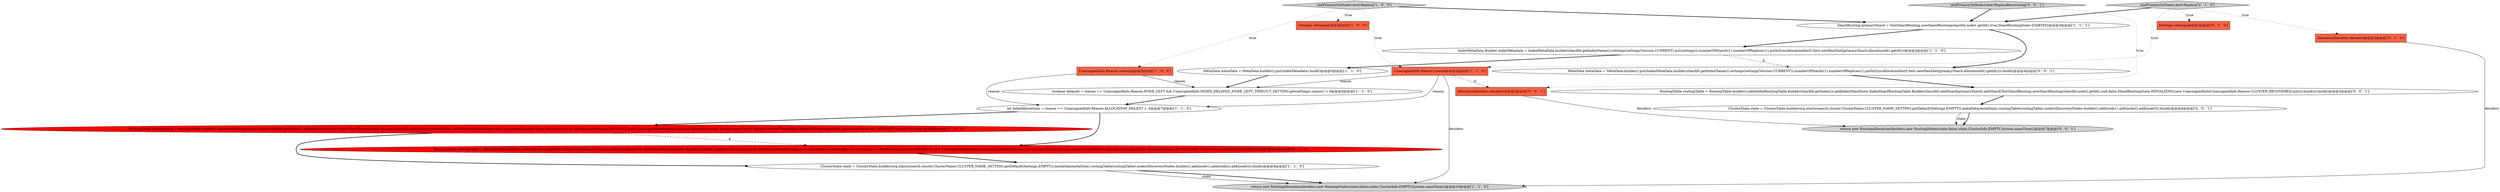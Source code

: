digraph {
13 [style = filled, label = "AllocationDeciders deciders@@@2@@@['0', '1', '0']", fillcolor = tomato, shape = box image = "AAA0AAABBB2BBB"];
18 [style = filled, label = "MetaData metaData = MetaData.builder().put(IndexMetaData.builder(shardId.getIndexName()).settings(settings(Version.CURRENT)).numberOfShards(1).numberOfReplicas(1).putInSyncAllocationIds(0,Sets.newHashSet(primaryShard.allocationId().getId()))).build()@@@4@@@['0', '0', '1']", fillcolor = white, shape = ellipse image = "AAA0AAABBB3BBB"];
10 [style = filled, label = "UnassignedInfo.Reason reason@@@2@@@['1', '1', '0']", fillcolor = tomato, shape = box image = "AAA0AAABBB1BBB"];
6 [style = filled, label = "ClusterState state = ClusterState.builder(org.elasticsearch.cluster.ClusterName.CLUSTER_NAME_SETTING.getDefault(Settings.EMPTY)).metaData(metaData).routingTable(routingTable).nodes(DiscoveryNodes.builder().add(node1).add(node2).add(node3)).build()@@@9@@@['1', '1', '0']", fillcolor = white, shape = ellipse image = "AAA0AAABBB1BBB"];
2 [style = filled, label = "MetaData metaData = MetaData.builder().put(indexMetadata).build()@@@5@@@['1', '1', '0']", fillcolor = white, shape = ellipse image = "AAA0AAABBB1BBB"];
0 [style = filled, label = "onePrimaryOnNode1And1Replica['1', '0', '0']", fillcolor = lightgray, shape = diamond image = "AAA0AAABBB1BBB"];
7 [style = filled, label = "ShardRouting primaryShard = TestShardRouting.newShardRouting(shardId,node1.getId(),true,ShardRoutingState.STARTED)@@@3@@@['1', '1', '1']", fillcolor = white, shape = ellipse image = "AAA0AAABBB1BBB"];
17 [style = filled, label = "RoutingTable routingTable = RoutingTable.builder().add(IndexRoutingTable.builder(shardId.getIndex()).addIndexShard(new IndexShardRoutingTable.Builder(shardId).addShard(primaryShard).addShard(TestShardRouting.newShardRouting(shardId,node2.getId(),null,false,ShardRoutingState.INITIALIZING,new UnassignedInfo(UnassignedInfo.Reason.CLUSTER_RECOVERED,null))).build())).build()@@@5@@@['0', '0', '1']", fillcolor = white, shape = ellipse image = "AAA0AAABBB3BBB"];
12 [style = filled, label = "Settings settings@@@2@@@['0', '1', '0']", fillcolor = tomato, shape = box image = "AAA0AAABBB2BBB"];
16 [style = filled, label = "onePrimaryOnNode1And1ReplicaRecovering['0', '0', '1']", fillcolor = lightgray, shape = diamond image = "AAA0AAABBB3BBB"];
3 [style = filled, label = "RoutingTable routingTable = RoutingTable.builder().add(IndexRoutingTable.builder(shardId.getIndex()).addIndexShard(new IndexShardRoutingTable.Builder(shardId).addShard(primaryShard).addShard(ShardRouting.newUnassigned(shardId,false,RecoverySource.PeerRecoverySource.INSTANCE,new UnassignedInfo(reason,null,null,failedAllocations,System.nanoTime(),System.currentTimeMillis(),delayed,UnassignedInfo.AllocationStatus.NO_ATTEMPT))).build())).build()@@@8@@@['1', '0', '0']", fillcolor = red, shape = ellipse image = "AAA1AAABBB1BBB"];
4 [style = filled, label = "return new RoutingAllocation(deciders,new RoutingNodes(state,false),state,ClusterInfo.EMPTY,System.nanoTime())@@@10@@@['1', '1', '0']", fillcolor = lightgray, shape = ellipse image = "AAA0AAABBB1BBB"];
19 [style = filled, label = "return new RoutingAllocation(deciders,new RoutingNodes(state,false),state,ClusterInfo.EMPTY,System.nanoTime())@@@7@@@['0', '0', '1']", fillcolor = lightgray, shape = ellipse image = "AAA0AAABBB3BBB"];
14 [style = filled, label = "RoutingTable routingTable = RoutingTable.builder().add(IndexRoutingTable.builder(shardId.getIndex()).addIndexShard(new IndexShardRoutingTable.Builder(shardId).addShard(primaryShard).addShard(ShardRouting.newUnassigned(shardId,false,RecoverySource.PeerRecoverySource.INSTANCE,new UnassignedInfo(reason,null,null,failedAllocations,System.nanoTime(),System.currentTimeMillis(),delayed,UnassignedInfo.AllocationStatus.NO_ATTEMPT,Collections.emptySet()))).build())).build()@@@8@@@['0', '1', '0']", fillcolor = red, shape = ellipse image = "AAA1AAABBB2BBB"];
9 [style = filled, label = "IndexMetaData.Builder indexMetadata = IndexMetaData.builder(shardId.getIndexName()).settings(settings(Version.CURRENT).put(settings)).numberOfShards(1).numberOfReplicas(1).putInSyncAllocationIds(0,Sets.newHashSet(primaryShard.allocationId().getId()))@@@4@@@['1', '1', '0']", fillcolor = white, shape = ellipse image = "AAA0AAABBB1BBB"];
8 [style = filled, label = "UnassignedInfo.Reason reason@@@2@@@['1', '0', '0']", fillcolor = tomato, shape = box image = "AAA0AAABBB1BBB"];
20 [style = filled, label = "ClusterState state = ClusterState.builder(org.elasticsearch.cluster.ClusterName.CLUSTER_NAME_SETTING.getDefault(Settings.EMPTY)).metaData(metaData).routingTable(routingTable).nodes(DiscoveryNodes.builder().add(node1).add(node2).add(node3)).build()@@@6@@@['0', '0', '1']", fillcolor = white, shape = ellipse image = "AAA0AAABBB3BBB"];
1 [style = filled, label = "boolean delayed = reason == UnassignedInfo.Reason.NODE_LEFT && UnassignedInfo.INDEX_DELAYED_NODE_LEFT_TIMEOUT_SETTING.get(settings).nanos() > 0@@@6@@@['1', '1', '0']", fillcolor = white, shape = ellipse image = "AAA0AAABBB1BBB"];
15 [style = filled, label = "onePrimaryOnNode1And1Replica['0', '1', '0']", fillcolor = lightgray, shape = diamond image = "AAA0AAABBB2BBB"];
5 [style = filled, label = "Settings settings@@@2@@@['1', '0', '0']", fillcolor = tomato, shape = box image = "AAA0AAABBB1BBB"];
11 [style = filled, label = "int failedAllocations = reason == UnassignedInfo.Reason.ALLOCATION_FAILED? 1: 0@@@7@@@['1', '1', '0']", fillcolor = white, shape = ellipse image = "AAA0AAABBB1BBB"];
21 [style = filled, label = "AllocationDeciders deciders@@@2@@@['0', '0', '1']", fillcolor = tomato, shape = box image = "AAA0AAABBB3BBB"];
10->21 [style = dashed, label="0"];
0->5 [style = dotted, label="true"];
15->7 [style = bold, label=""];
11->14 [style = bold, label=""];
8->1 [style = solid, label="reason"];
9->2 [style = bold, label=""];
0->10 [style = dotted, label="true"];
2->1 [style = bold, label=""];
9->18 [style = dashed, label="0"];
8->11 [style = solid, label="reason"];
16->7 [style = bold, label=""];
18->17 [style = bold, label=""];
3->6 [style = bold, label=""];
15->10 [style = dotted, label="true"];
21->19 [style = solid, label="deciders"];
10->4 [style = solid, label="deciders"];
1->11 [style = bold, label=""];
15->13 [style = dotted, label="true"];
0->7 [style = bold, label=""];
10->1 [style = solid, label="reason"];
0->8 [style = dotted, label="true"];
7->9 [style = bold, label=""];
6->4 [style = bold, label=""];
11->3 [style = bold, label=""];
10->11 [style = solid, label="reason"];
7->18 [style = bold, label=""];
15->12 [style = dotted, label="true"];
6->4 [style = solid, label="state"];
16->21 [style = dotted, label="true"];
13->4 [style = solid, label="deciders"];
3->14 [style = dashed, label="0"];
20->19 [style = bold, label=""];
14->6 [style = bold, label=""];
20->19 [style = solid, label="state"];
17->20 [style = bold, label=""];
}

